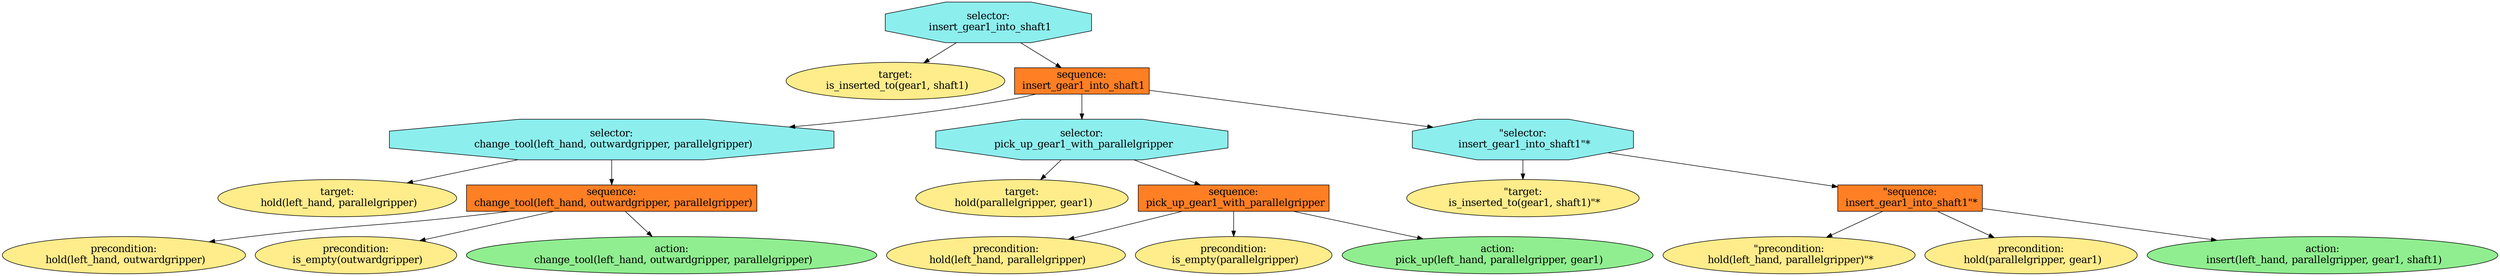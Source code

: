 digraph pastafarianism {
ordering=out;
graph [fontname="times-roman"];
node [fontname="times-roman"];
edge [fontname="times-roman"];
"selector:
 insert_gear1_into_shaft1" [fillcolor=darkslategray2, fontcolor=black, fontsize=18, label="selector:
 insert_gear1_into_shaft1", shape=octagon, style=filled];
"target:
 is_inserted_to(gear1, shaft1)" [fillcolor=lightgoldenrod1, fontcolor=black, fontsize=18, label="target:
 is_inserted_to(gear1, shaft1)", shape=ellipse, style=filled];
"selector:
 insert_gear1_into_shaft1" -> "target:
 is_inserted_to(gear1, shaft1)";
"sequence:
 insert_gear1_into_shaft1" [fillcolor=chocolate1, fontcolor=black, fontsize=18, label="sequence:
 insert_gear1_into_shaft1", shape=box, style=filled];
"selector:
 insert_gear1_into_shaft1" -> "sequence:
 insert_gear1_into_shaft1";
"selector:
 change_tool(left_hand, outwardgripper, parallelgripper)" [fillcolor=darkslategray2, fontcolor=black, fontsize=18, label="selector:
 change_tool(left_hand, outwardgripper, parallelgripper)", shape=octagon, style=filled];
"sequence:
 insert_gear1_into_shaft1" -> "selector:
 change_tool(left_hand, outwardgripper, parallelgripper)";
"target:
 hold(left_hand, parallelgripper)" [fillcolor=lightgoldenrod1, fontcolor=black, fontsize=18, label="target:
 hold(left_hand, parallelgripper)", shape=ellipse, style=filled];
"selector:
 change_tool(left_hand, outwardgripper, parallelgripper)" -> "target:
 hold(left_hand, parallelgripper)";
"sequence:
 change_tool(left_hand, outwardgripper, parallelgripper)" [fillcolor=chocolate1, fontcolor=black, fontsize=18, label="sequence:
 change_tool(left_hand, outwardgripper, parallelgripper)", shape=box, style=filled];
"selector:
 change_tool(left_hand, outwardgripper, parallelgripper)" -> "sequence:
 change_tool(left_hand, outwardgripper, parallelgripper)";
"precondition:
 hold(left_hand, outwardgripper)" [fillcolor=lightgoldenrod1, fontcolor=black, fontsize=18, label="precondition:
 hold(left_hand, outwardgripper)", shape=ellipse, style=filled];
"sequence:
 change_tool(left_hand, outwardgripper, parallelgripper)" -> "precondition:
 hold(left_hand, outwardgripper)";
"precondition:
 is_empty(outwardgripper)" [fillcolor=lightgoldenrod1, fontcolor=black, fontsize=18, label="precondition:
 is_empty(outwardgripper)", shape=ellipse, style=filled];
"sequence:
 change_tool(left_hand, outwardgripper, parallelgripper)" -> "precondition:
 is_empty(outwardgripper)";
"action:
 change_tool(left_hand, outwardgripper, parallelgripper)" [fillcolor=lightgreen, fontcolor=black, fontsize=18, label="action:
 change_tool(left_hand, outwardgripper, parallelgripper)", shape=ellipse, style=filled];
"sequence:
 change_tool(left_hand, outwardgripper, parallelgripper)" -> "action:
 change_tool(left_hand, outwardgripper, parallelgripper)";
"selector:
 pick_up_gear1_with_parallelgripper" [fillcolor=darkslategray2, fontcolor=black, fontsize=18, label="selector:
 pick_up_gear1_with_parallelgripper", shape=octagon, style=filled];
"sequence:
 insert_gear1_into_shaft1" -> "selector:
 pick_up_gear1_with_parallelgripper";
"target:
 hold(parallelgripper, gear1)" [fillcolor=lightgoldenrod1, fontcolor=black, fontsize=18, label="target:
 hold(parallelgripper, gear1)", shape=ellipse, style=filled];
"selector:
 pick_up_gear1_with_parallelgripper" -> "target:
 hold(parallelgripper, gear1)";
"sequence:
 pick_up_gear1_with_parallelgripper" [fillcolor=chocolate1, fontcolor=black, fontsize=18, label="sequence:
 pick_up_gear1_with_parallelgripper", shape=box, style=filled];
"selector:
 pick_up_gear1_with_parallelgripper" -> "sequence:
 pick_up_gear1_with_parallelgripper";
"precondition:
 hold(left_hand, parallelgripper)" [fillcolor=lightgoldenrod1, fontcolor=black, fontsize=18, label="precondition:
 hold(left_hand, parallelgripper)", shape=ellipse, style=filled];
"sequence:
 pick_up_gear1_with_parallelgripper" -> "precondition:
 hold(left_hand, parallelgripper)";
"precondition:
 is_empty(parallelgripper)" [fillcolor=lightgoldenrod1, fontcolor=black, fontsize=18, label="precondition:
 is_empty(parallelgripper)", shape=ellipse, style=filled];
"sequence:
 pick_up_gear1_with_parallelgripper" -> "precondition:
 is_empty(parallelgripper)";
"action:
 pick_up(left_hand, parallelgripper, gear1)" [fillcolor=lightgreen, fontcolor=black, fontsize=18, label="action:
 pick_up(left_hand, parallelgripper, gear1)", shape=ellipse, style=filled];
"sequence:
 pick_up_gear1_with_parallelgripper" -> "action:
 pick_up(left_hand, parallelgripper, gear1)";
"\"selector:\n insert_gear1_into_shaft1\"*" [fillcolor=darkslategray2, fontcolor=black, fontsize=18, label="\"selector:\n insert_gear1_into_shaft1\"*", shape=octagon, style=filled];
"sequence:
 insert_gear1_into_shaft1" -> "\"selector:\n insert_gear1_into_shaft1\"*";
"\"target:\n is_inserted_to(gear1, shaft1)\"*" [fillcolor=lightgoldenrod1, fontcolor=black, fontsize=18, label="\"target:\n is_inserted_to(gear1, shaft1)\"*", shape=ellipse, style=filled];
"\"selector:\n insert_gear1_into_shaft1\"*" -> "\"target:\n is_inserted_to(gear1, shaft1)\"*";
"\"sequence:\n insert_gear1_into_shaft1\"*" [fillcolor=chocolate1, fontcolor=black, fontsize=18, label="\"sequence:\n insert_gear1_into_shaft1\"*", shape=box, style=filled];
"\"selector:\n insert_gear1_into_shaft1\"*" -> "\"sequence:\n insert_gear1_into_shaft1\"*";
"\"precondition:\n hold(left_hand, parallelgripper)\"*" [fillcolor=lightgoldenrod1, fontcolor=black, fontsize=18, label="\"precondition:\n hold(left_hand, parallelgripper)\"*", shape=ellipse, style=filled];
"\"sequence:\n insert_gear1_into_shaft1\"*" -> "\"precondition:\n hold(left_hand, parallelgripper)\"*";
"precondition:
 hold(parallelgripper, gear1)" [fillcolor=lightgoldenrod1, fontcolor=black, fontsize=18, label="precondition:
 hold(parallelgripper, gear1)", shape=ellipse, style=filled];
"\"sequence:\n insert_gear1_into_shaft1\"*" -> "precondition:
 hold(parallelgripper, gear1)";
"action:
 insert(left_hand, parallelgripper, gear1, shaft1)" [fillcolor=lightgreen, fontcolor=black, fontsize=18, label="action:
 insert(left_hand, parallelgripper, gear1, shaft1)", shape=ellipse, style=filled];
"\"sequence:\n insert_gear1_into_shaft1\"*" -> "action:
 insert(left_hand, parallelgripper, gear1, shaft1)";
}
